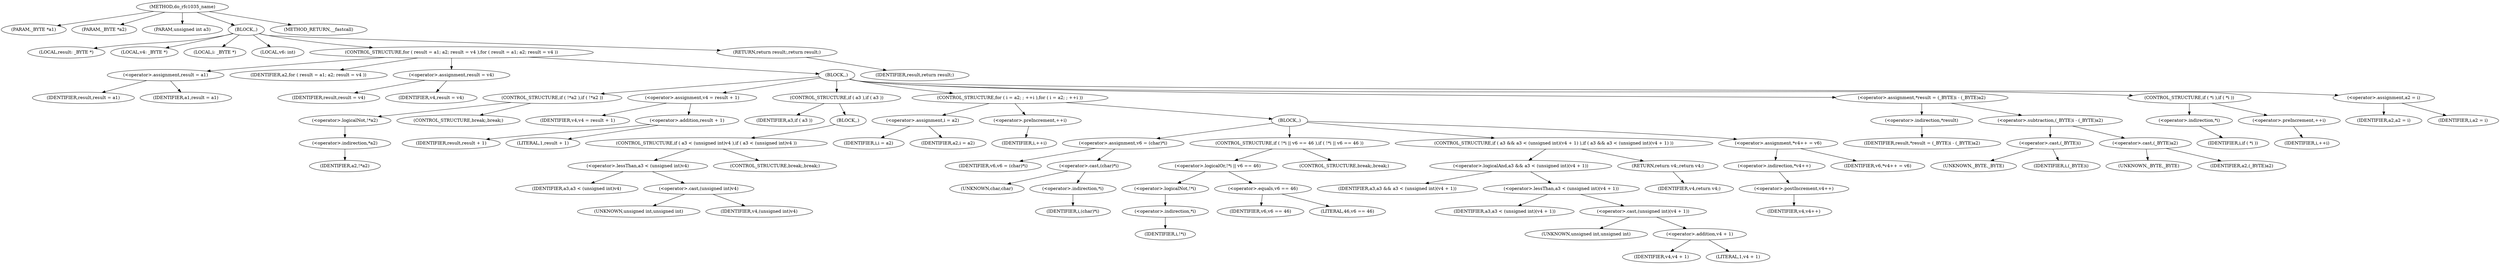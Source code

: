 digraph do_rfc1035_name {  
"1000105" [label = "(METHOD,do_rfc1035_name)" ]
"1000106" [label = "(PARAM,_BYTE *a1)" ]
"1000107" [label = "(PARAM,_BYTE *a2)" ]
"1000108" [label = "(PARAM,unsigned int a3)" ]
"1000109" [label = "(BLOCK,,)" ]
"1000110" [label = "(LOCAL,result: _BYTE *)" ]
"1000111" [label = "(LOCAL,v4: _BYTE *)" ]
"1000112" [label = "(LOCAL,i: _BYTE *)" ]
"1000113" [label = "(LOCAL,v6: int)" ]
"1000114" [label = "(CONTROL_STRUCTURE,for ( result = a1; a2; result = v4 ),for ( result = a1; a2; result = v4 ))" ]
"1000115" [label = "(<operator>.assignment,result = a1)" ]
"1000116" [label = "(IDENTIFIER,result,result = a1)" ]
"1000117" [label = "(IDENTIFIER,a1,result = a1)" ]
"1000118" [label = "(IDENTIFIER,a2,for ( result = a1; a2; result = v4 ))" ]
"1000119" [label = "(<operator>.assignment,result = v4)" ]
"1000120" [label = "(IDENTIFIER,result,result = v4)" ]
"1000121" [label = "(IDENTIFIER,v4,result = v4)" ]
"1000122" [label = "(BLOCK,,)" ]
"1000123" [label = "(CONTROL_STRUCTURE,if ( !*a2 ),if ( !*a2 ))" ]
"1000124" [label = "(<operator>.logicalNot,!*a2)" ]
"1000125" [label = "(<operator>.indirection,*a2)" ]
"1000126" [label = "(IDENTIFIER,a2,!*a2)" ]
"1000127" [label = "(CONTROL_STRUCTURE,break;,break;)" ]
"1000128" [label = "(<operator>.assignment,v4 = result + 1)" ]
"1000129" [label = "(IDENTIFIER,v4,v4 = result + 1)" ]
"1000130" [label = "(<operator>.addition,result + 1)" ]
"1000131" [label = "(IDENTIFIER,result,result + 1)" ]
"1000132" [label = "(LITERAL,1,result + 1)" ]
"1000133" [label = "(CONTROL_STRUCTURE,if ( a3 ),if ( a3 ))" ]
"1000134" [label = "(IDENTIFIER,a3,if ( a3 ))" ]
"1000135" [label = "(BLOCK,,)" ]
"1000136" [label = "(CONTROL_STRUCTURE,if ( a3 < (unsigned int)v4 ),if ( a3 < (unsigned int)v4 ))" ]
"1000137" [label = "(<operator>.lessThan,a3 < (unsigned int)v4)" ]
"1000138" [label = "(IDENTIFIER,a3,a3 < (unsigned int)v4)" ]
"1000139" [label = "(<operator>.cast,(unsigned int)v4)" ]
"1000140" [label = "(UNKNOWN,unsigned int,unsigned int)" ]
"1000141" [label = "(IDENTIFIER,v4,(unsigned int)v4)" ]
"1000142" [label = "(CONTROL_STRUCTURE,break;,break;)" ]
"1000143" [label = "(CONTROL_STRUCTURE,for ( i = a2; ; ++i ),for ( i = a2; ; ++i ))" ]
"1000144" [label = "(<operator>.assignment,i = a2)" ]
"1000145" [label = "(IDENTIFIER,i,i = a2)" ]
"1000146" [label = "(IDENTIFIER,a2,i = a2)" ]
"1000147" [label = "(<operator>.preIncrement,++i)" ]
"1000148" [label = "(IDENTIFIER,i,++i)" ]
"1000149" [label = "(BLOCK,,)" ]
"1000150" [label = "(<operator>.assignment,v6 = (char)*i)" ]
"1000151" [label = "(IDENTIFIER,v6,v6 = (char)*i)" ]
"1000152" [label = "(<operator>.cast,(char)*i)" ]
"1000153" [label = "(UNKNOWN,char,char)" ]
"1000154" [label = "(<operator>.indirection,*i)" ]
"1000155" [label = "(IDENTIFIER,i,(char)*i)" ]
"1000156" [label = "(CONTROL_STRUCTURE,if ( !*i || v6 == 46 ),if ( !*i || v6 == 46 ))" ]
"1000157" [label = "(<operator>.logicalOr,!*i || v6 == 46)" ]
"1000158" [label = "(<operator>.logicalNot,!*i)" ]
"1000159" [label = "(<operator>.indirection,*i)" ]
"1000160" [label = "(IDENTIFIER,i,!*i)" ]
"1000161" [label = "(<operator>.equals,v6 == 46)" ]
"1000162" [label = "(IDENTIFIER,v6,v6 == 46)" ]
"1000163" [label = "(LITERAL,46,v6 == 46)" ]
"1000164" [label = "(CONTROL_STRUCTURE,break;,break;)" ]
"1000165" [label = "(CONTROL_STRUCTURE,if ( a3 && a3 < (unsigned int)(v4 + 1) ),if ( a3 && a3 < (unsigned int)(v4 + 1) ))" ]
"1000166" [label = "(<operator>.logicalAnd,a3 && a3 < (unsigned int)(v4 + 1))" ]
"1000167" [label = "(IDENTIFIER,a3,a3 && a3 < (unsigned int)(v4 + 1))" ]
"1000168" [label = "(<operator>.lessThan,a3 < (unsigned int)(v4 + 1))" ]
"1000169" [label = "(IDENTIFIER,a3,a3 < (unsigned int)(v4 + 1))" ]
"1000170" [label = "(<operator>.cast,(unsigned int)(v4 + 1))" ]
"1000171" [label = "(UNKNOWN,unsigned int,unsigned int)" ]
"1000172" [label = "(<operator>.addition,v4 + 1)" ]
"1000173" [label = "(IDENTIFIER,v4,v4 + 1)" ]
"1000174" [label = "(LITERAL,1,v4 + 1)" ]
"1000175" [label = "(RETURN,return v4;,return v4;)" ]
"1000176" [label = "(IDENTIFIER,v4,return v4;)" ]
"1000177" [label = "(<operator>.assignment,*v4++ = v6)" ]
"1000178" [label = "(<operator>.indirection,*v4++)" ]
"1000179" [label = "(<operator>.postIncrement,v4++)" ]
"1000180" [label = "(IDENTIFIER,v4,v4++)" ]
"1000181" [label = "(IDENTIFIER,v6,*v4++ = v6)" ]
"1000182" [label = "(<operator>.assignment,*result = (_BYTE)i - (_BYTE)a2)" ]
"1000183" [label = "(<operator>.indirection,*result)" ]
"1000184" [label = "(IDENTIFIER,result,*result = (_BYTE)i - (_BYTE)a2)" ]
"1000185" [label = "(<operator>.subtraction,(_BYTE)i - (_BYTE)a2)" ]
"1000186" [label = "(<operator>.cast,(_BYTE)i)" ]
"1000187" [label = "(UNKNOWN,_BYTE,_BYTE)" ]
"1000188" [label = "(IDENTIFIER,i,(_BYTE)i)" ]
"1000189" [label = "(<operator>.cast,(_BYTE)a2)" ]
"1000190" [label = "(UNKNOWN,_BYTE,_BYTE)" ]
"1000191" [label = "(IDENTIFIER,a2,(_BYTE)a2)" ]
"1000192" [label = "(CONTROL_STRUCTURE,if ( *i ),if ( *i ))" ]
"1000193" [label = "(<operator>.indirection,*i)" ]
"1000194" [label = "(IDENTIFIER,i,if ( *i ))" ]
"1000195" [label = "(<operator>.preIncrement,++i)" ]
"1000196" [label = "(IDENTIFIER,i,++i)" ]
"1000197" [label = "(<operator>.assignment,a2 = i)" ]
"1000198" [label = "(IDENTIFIER,a2,a2 = i)" ]
"1000199" [label = "(IDENTIFIER,i,a2 = i)" ]
"1000200" [label = "(RETURN,return result;,return result;)" ]
"1000201" [label = "(IDENTIFIER,result,return result;)" ]
"1000202" [label = "(METHOD_RETURN,__fastcall)" ]
  "1000105" -> "1000106" 
  "1000105" -> "1000107" 
  "1000105" -> "1000108" 
  "1000105" -> "1000109" 
  "1000105" -> "1000202" 
  "1000109" -> "1000110" 
  "1000109" -> "1000111" 
  "1000109" -> "1000112" 
  "1000109" -> "1000113" 
  "1000109" -> "1000114" 
  "1000109" -> "1000200" 
  "1000114" -> "1000115" 
  "1000114" -> "1000118" 
  "1000114" -> "1000119" 
  "1000114" -> "1000122" 
  "1000115" -> "1000116" 
  "1000115" -> "1000117" 
  "1000119" -> "1000120" 
  "1000119" -> "1000121" 
  "1000122" -> "1000123" 
  "1000122" -> "1000128" 
  "1000122" -> "1000133" 
  "1000122" -> "1000143" 
  "1000122" -> "1000182" 
  "1000122" -> "1000192" 
  "1000122" -> "1000197" 
  "1000123" -> "1000124" 
  "1000123" -> "1000127" 
  "1000124" -> "1000125" 
  "1000125" -> "1000126" 
  "1000128" -> "1000129" 
  "1000128" -> "1000130" 
  "1000130" -> "1000131" 
  "1000130" -> "1000132" 
  "1000133" -> "1000134" 
  "1000133" -> "1000135" 
  "1000135" -> "1000136" 
  "1000136" -> "1000137" 
  "1000136" -> "1000142" 
  "1000137" -> "1000138" 
  "1000137" -> "1000139" 
  "1000139" -> "1000140" 
  "1000139" -> "1000141" 
  "1000143" -> "1000144" 
  "1000143" -> "1000147" 
  "1000143" -> "1000149" 
  "1000144" -> "1000145" 
  "1000144" -> "1000146" 
  "1000147" -> "1000148" 
  "1000149" -> "1000150" 
  "1000149" -> "1000156" 
  "1000149" -> "1000165" 
  "1000149" -> "1000177" 
  "1000150" -> "1000151" 
  "1000150" -> "1000152" 
  "1000152" -> "1000153" 
  "1000152" -> "1000154" 
  "1000154" -> "1000155" 
  "1000156" -> "1000157" 
  "1000156" -> "1000164" 
  "1000157" -> "1000158" 
  "1000157" -> "1000161" 
  "1000158" -> "1000159" 
  "1000159" -> "1000160" 
  "1000161" -> "1000162" 
  "1000161" -> "1000163" 
  "1000165" -> "1000166" 
  "1000165" -> "1000175" 
  "1000166" -> "1000167" 
  "1000166" -> "1000168" 
  "1000168" -> "1000169" 
  "1000168" -> "1000170" 
  "1000170" -> "1000171" 
  "1000170" -> "1000172" 
  "1000172" -> "1000173" 
  "1000172" -> "1000174" 
  "1000175" -> "1000176" 
  "1000177" -> "1000178" 
  "1000177" -> "1000181" 
  "1000178" -> "1000179" 
  "1000179" -> "1000180" 
  "1000182" -> "1000183" 
  "1000182" -> "1000185" 
  "1000183" -> "1000184" 
  "1000185" -> "1000186" 
  "1000185" -> "1000189" 
  "1000186" -> "1000187" 
  "1000186" -> "1000188" 
  "1000189" -> "1000190" 
  "1000189" -> "1000191" 
  "1000192" -> "1000193" 
  "1000192" -> "1000195" 
  "1000193" -> "1000194" 
  "1000195" -> "1000196" 
  "1000197" -> "1000198" 
  "1000197" -> "1000199" 
  "1000200" -> "1000201" 
}

